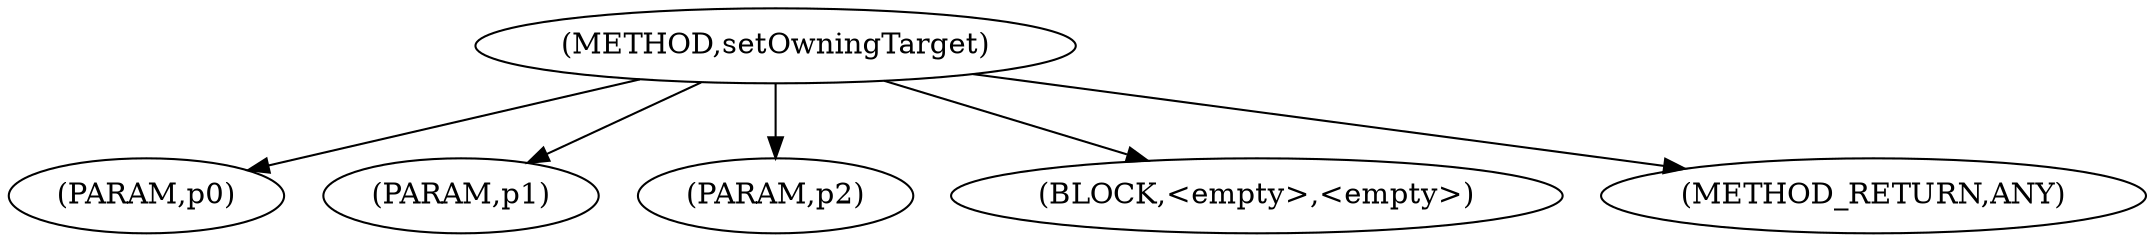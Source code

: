 digraph "setOwningTarget" {  
"394" [label = <(METHOD,setOwningTarget)> ]
"395" [label = <(PARAM,p0)> ]
"396" [label = <(PARAM,p1)> ]
"397" [label = <(PARAM,p2)> ]
"398" [label = <(BLOCK,&lt;empty&gt;,&lt;empty&gt;)> ]
"399" [label = <(METHOD_RETURN,ANY)> ]
  "394" -> "395" 
  "394" -> "396" 
  "394" -> "398" 
  "394" -> "397" 
  "394" -> "399" 
}
